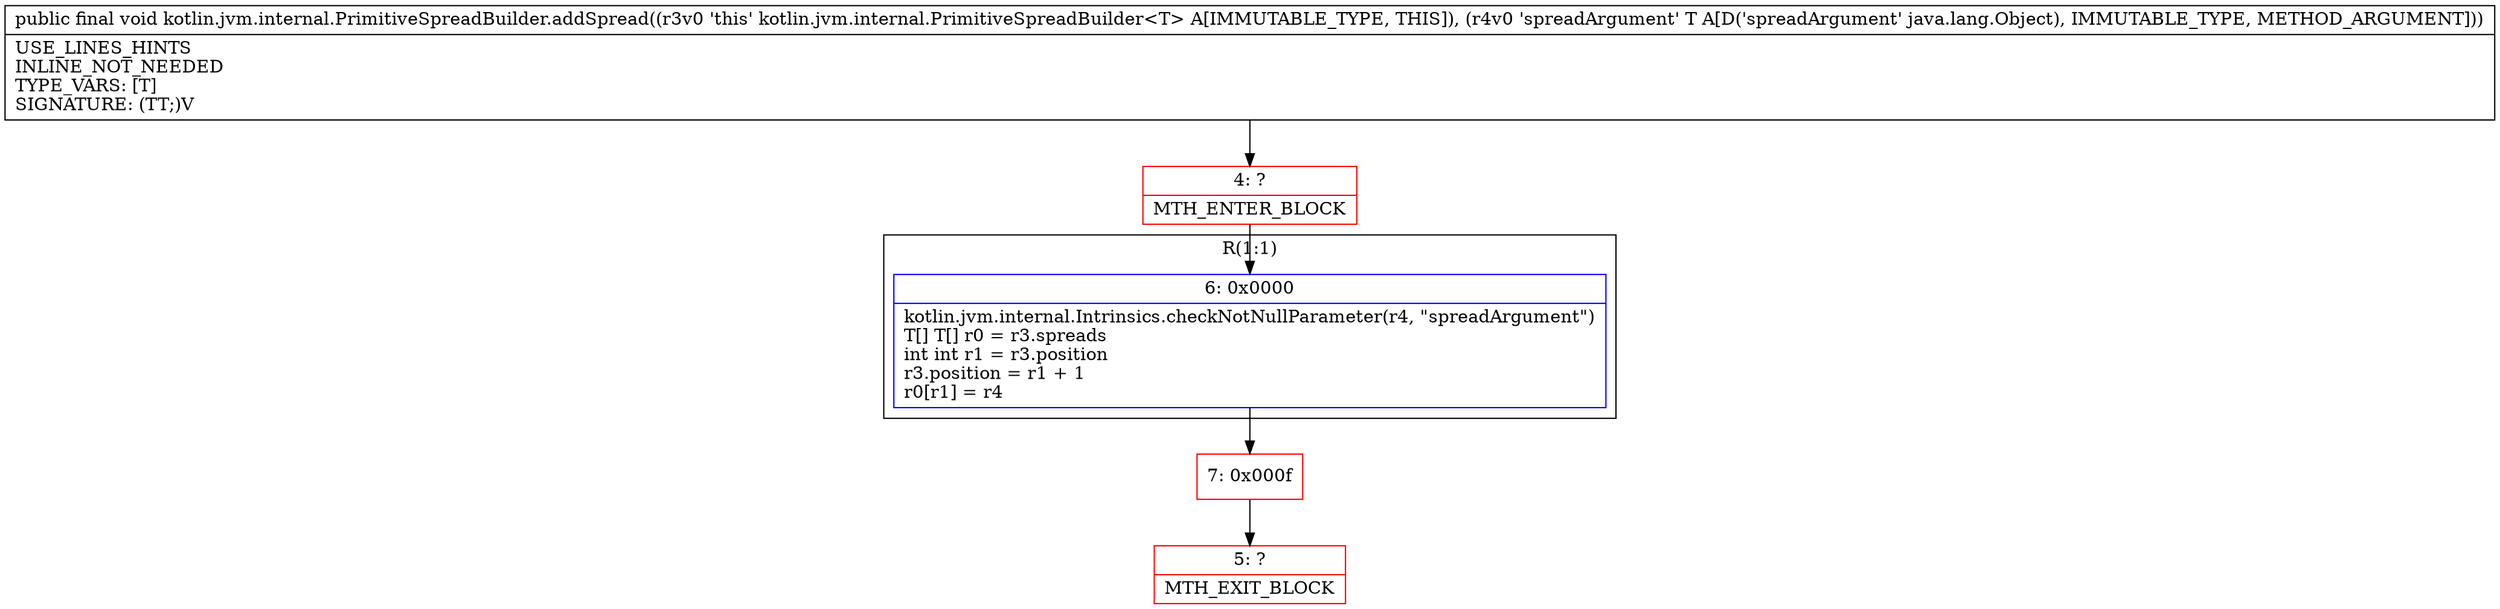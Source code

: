 digraph "CFG forkotlin.jvm.internal.PrimitiveSpreadBuilder.addSpread(Ljava\/lang\/Object;)V" {
subgraph cluster_Region_2092347552 {
label = "R(1:1)";
node [shape=record,color=blue];
Node_6 [shape=record,label="{6\:\ 0x0000|kotlin.jvm.internal.Intrinsics.checkNotNullParameter(r4, \"spreadArgument\")\lT[] T[] r0 = r3.spreads\lint int r1 = r3.position\lr3.position = r1 + 1\lr0[r1] = r4\l}"];
}
Node_4 [shape=record,color=red,label="{4\:\ ?|MTH_ENTER_BLOCK\l}"];
Node_7 [shape=record,color=red,label="{7\:\ 0x000f}"];
Node_5 [shape=record,color=red,label="{5\:\ ?|MTH_EXIT_BLOCK\l}"];
MethodNode[shape=record,label="{public final void kotlin.jvm.internal.PrimitiveSpreadBuilder.addSpread((r3v0 'this' kotlin.jvm.internal.PrimitiveSpreadBuilder\<T\> A[IMMUTABLE_TYPE, THIS]), (r4v0 'spreadArgument' T A[D('spreadArgument' java.lang.Object), IMMUTABLE_TYPE, METHOD_ARGUMENT]))  | USE_LINES_HINTS\lINLINE_NOT_NEEDED\lTYPE_VARS: [T]\lSIGNATURE: (TT;)V\l}"];
MethodNode -> Node_4;Node_6 -> Node_7;
Node_4 -> Node_6;
Node_7 -> Node_5;
}

